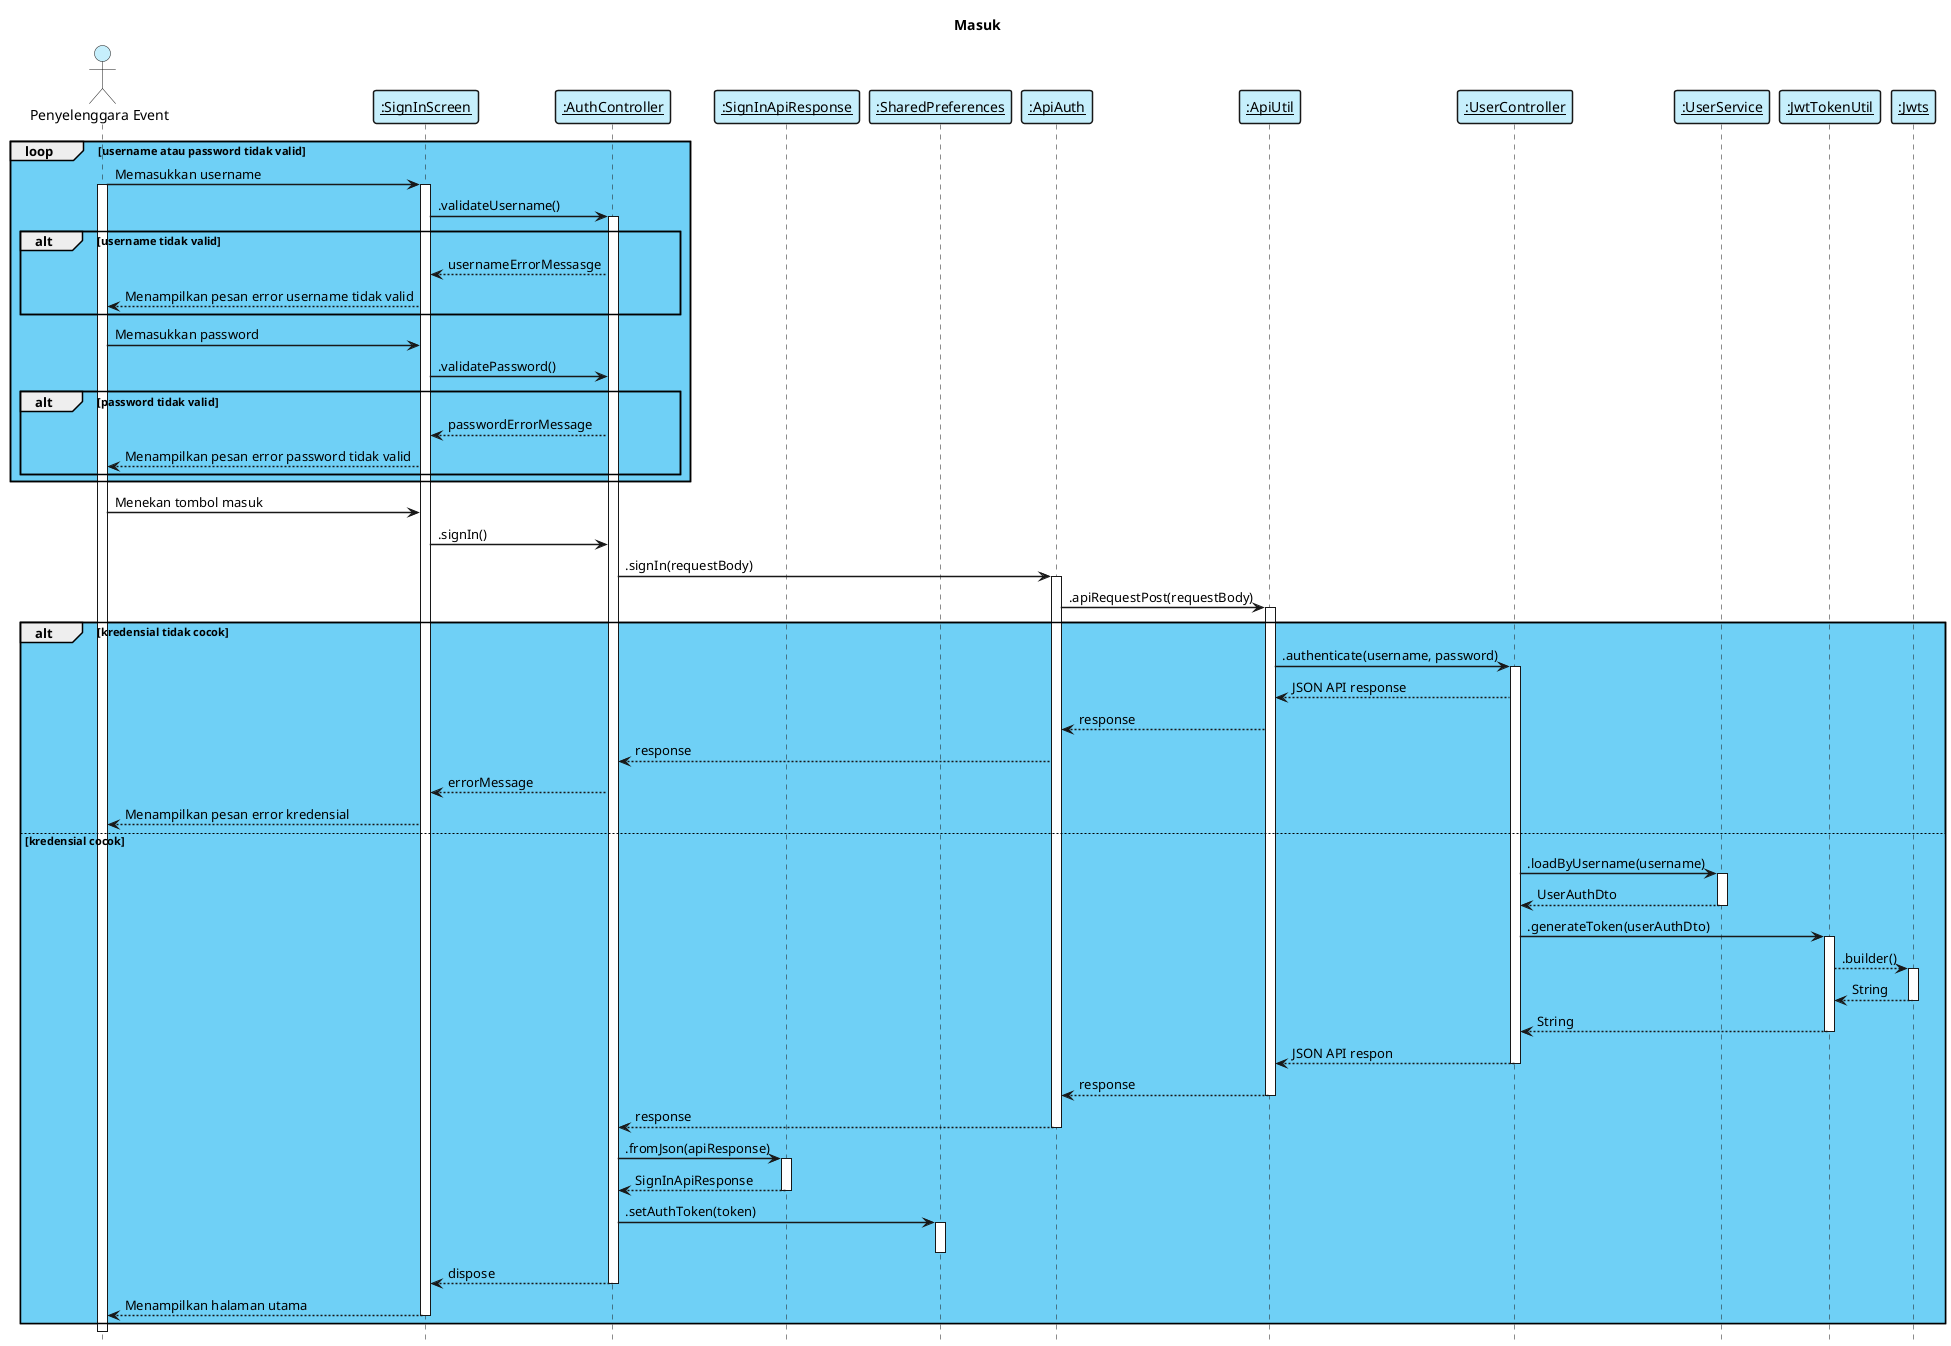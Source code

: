 @startuml "sequence_diagram_masuk"

    title "Masuk"
    hide footbox
    skinparam  shadowing false

    skinparam sequence {    
        ArrowThickness 1.5
        ActorFontName Century Gothic
        ActorBackgroundColor  #C6EFFC
        ArrowFontName Century Gothic
        ParticipantBorderThickness 1.5
        ParticipantBackgroundColor #C6EFFC
    }

    ' frontend component 
    actor "Penyelenggara Event" as eo 
    participant "__:SignInScreen__" as view1
    participant "__:AuthController__" as controller1
    participant "__:SignInApiResponse__" as model1
    participant "__:SharedPreferences__" as prefs
    participant "__:ApiAuth__" as util1
    participant "__:ApiUtil__" as util2
    ' backend component
    participant "__:UserController__" as controller2
    participant "__:UserService__" as service1
    participant "__:JwtTokenUtil__" as util3
    participant "__:Jwts__" as util4
 
    loop #6fd0f6 username atau password tidak valid
        eo -> view1: Memasukkan username
        activate eo
        activate view1
        view1 -> controller1: .validateUsername()
        activate controller1
        alt username tidak valid
            controller1 --> view1: usernameErrorMessasge
            view1 --> eo: Menampilkan pesan error username tidak valid
        end
        eo -> view1: Memasukkan password
        view1 -> controller1: .validatePassword()
        alt password tidak valid
            controller1 --> view1: passwordErrorMessage
            view1 --> eo: Menampilkan pesan error password tidak valid
        end
    end 
    eo -> view1: Menekan tombol masuk
    view1 -> controller1: .signIn()
    controller1 -> util1: .signIn(requestBody)
    activate util1
    util1 -> util2: .apiRequestPost(requestBody)
    activate util2

    alt #6fd0f6 kredensial tidak cocok
        util2 -> controller2: .authenticate(username, password)
        activate controller2
        controller2 --> util2: JSON API response
        util2 --> util1: response
        util1 --> controller1: response
        controller1 --> view1: errorMessage
        view1 --> eo: Menampilkan pesan error kredensial
    else kredensial cocok
        controller2 -> service1: .loadByUsername(username)
        activate service1
        service1 --> controller2: UserAuthDto
        deactivate
        controller2 -> util3: .generateToken(userAuthDto)
        activate util3
        util3 --> util4: .builder()
        activate util4
        util4 --> util3: String  
        deactivate
        util3 --> controller2: String
        deactivate
        controller2 --> util2: JSON API respon
         deactivate
        util2 --> util1: response
        deactivate
        util1 --> controller1: response
        deactivate
        controller1 -> model1: .fromJson(apiResponse)
        activate model1
        model1 --> controller1: SignInApiResponse
        deactivate
        controller1 -> prefs: .setAuthToken(token)
        activate prefs
        deactivate
        controller1 --> view1: dispose
        deactivate
        view1 --> eo: Menampilkan halaman utama
        deactivate
    end

@enduml